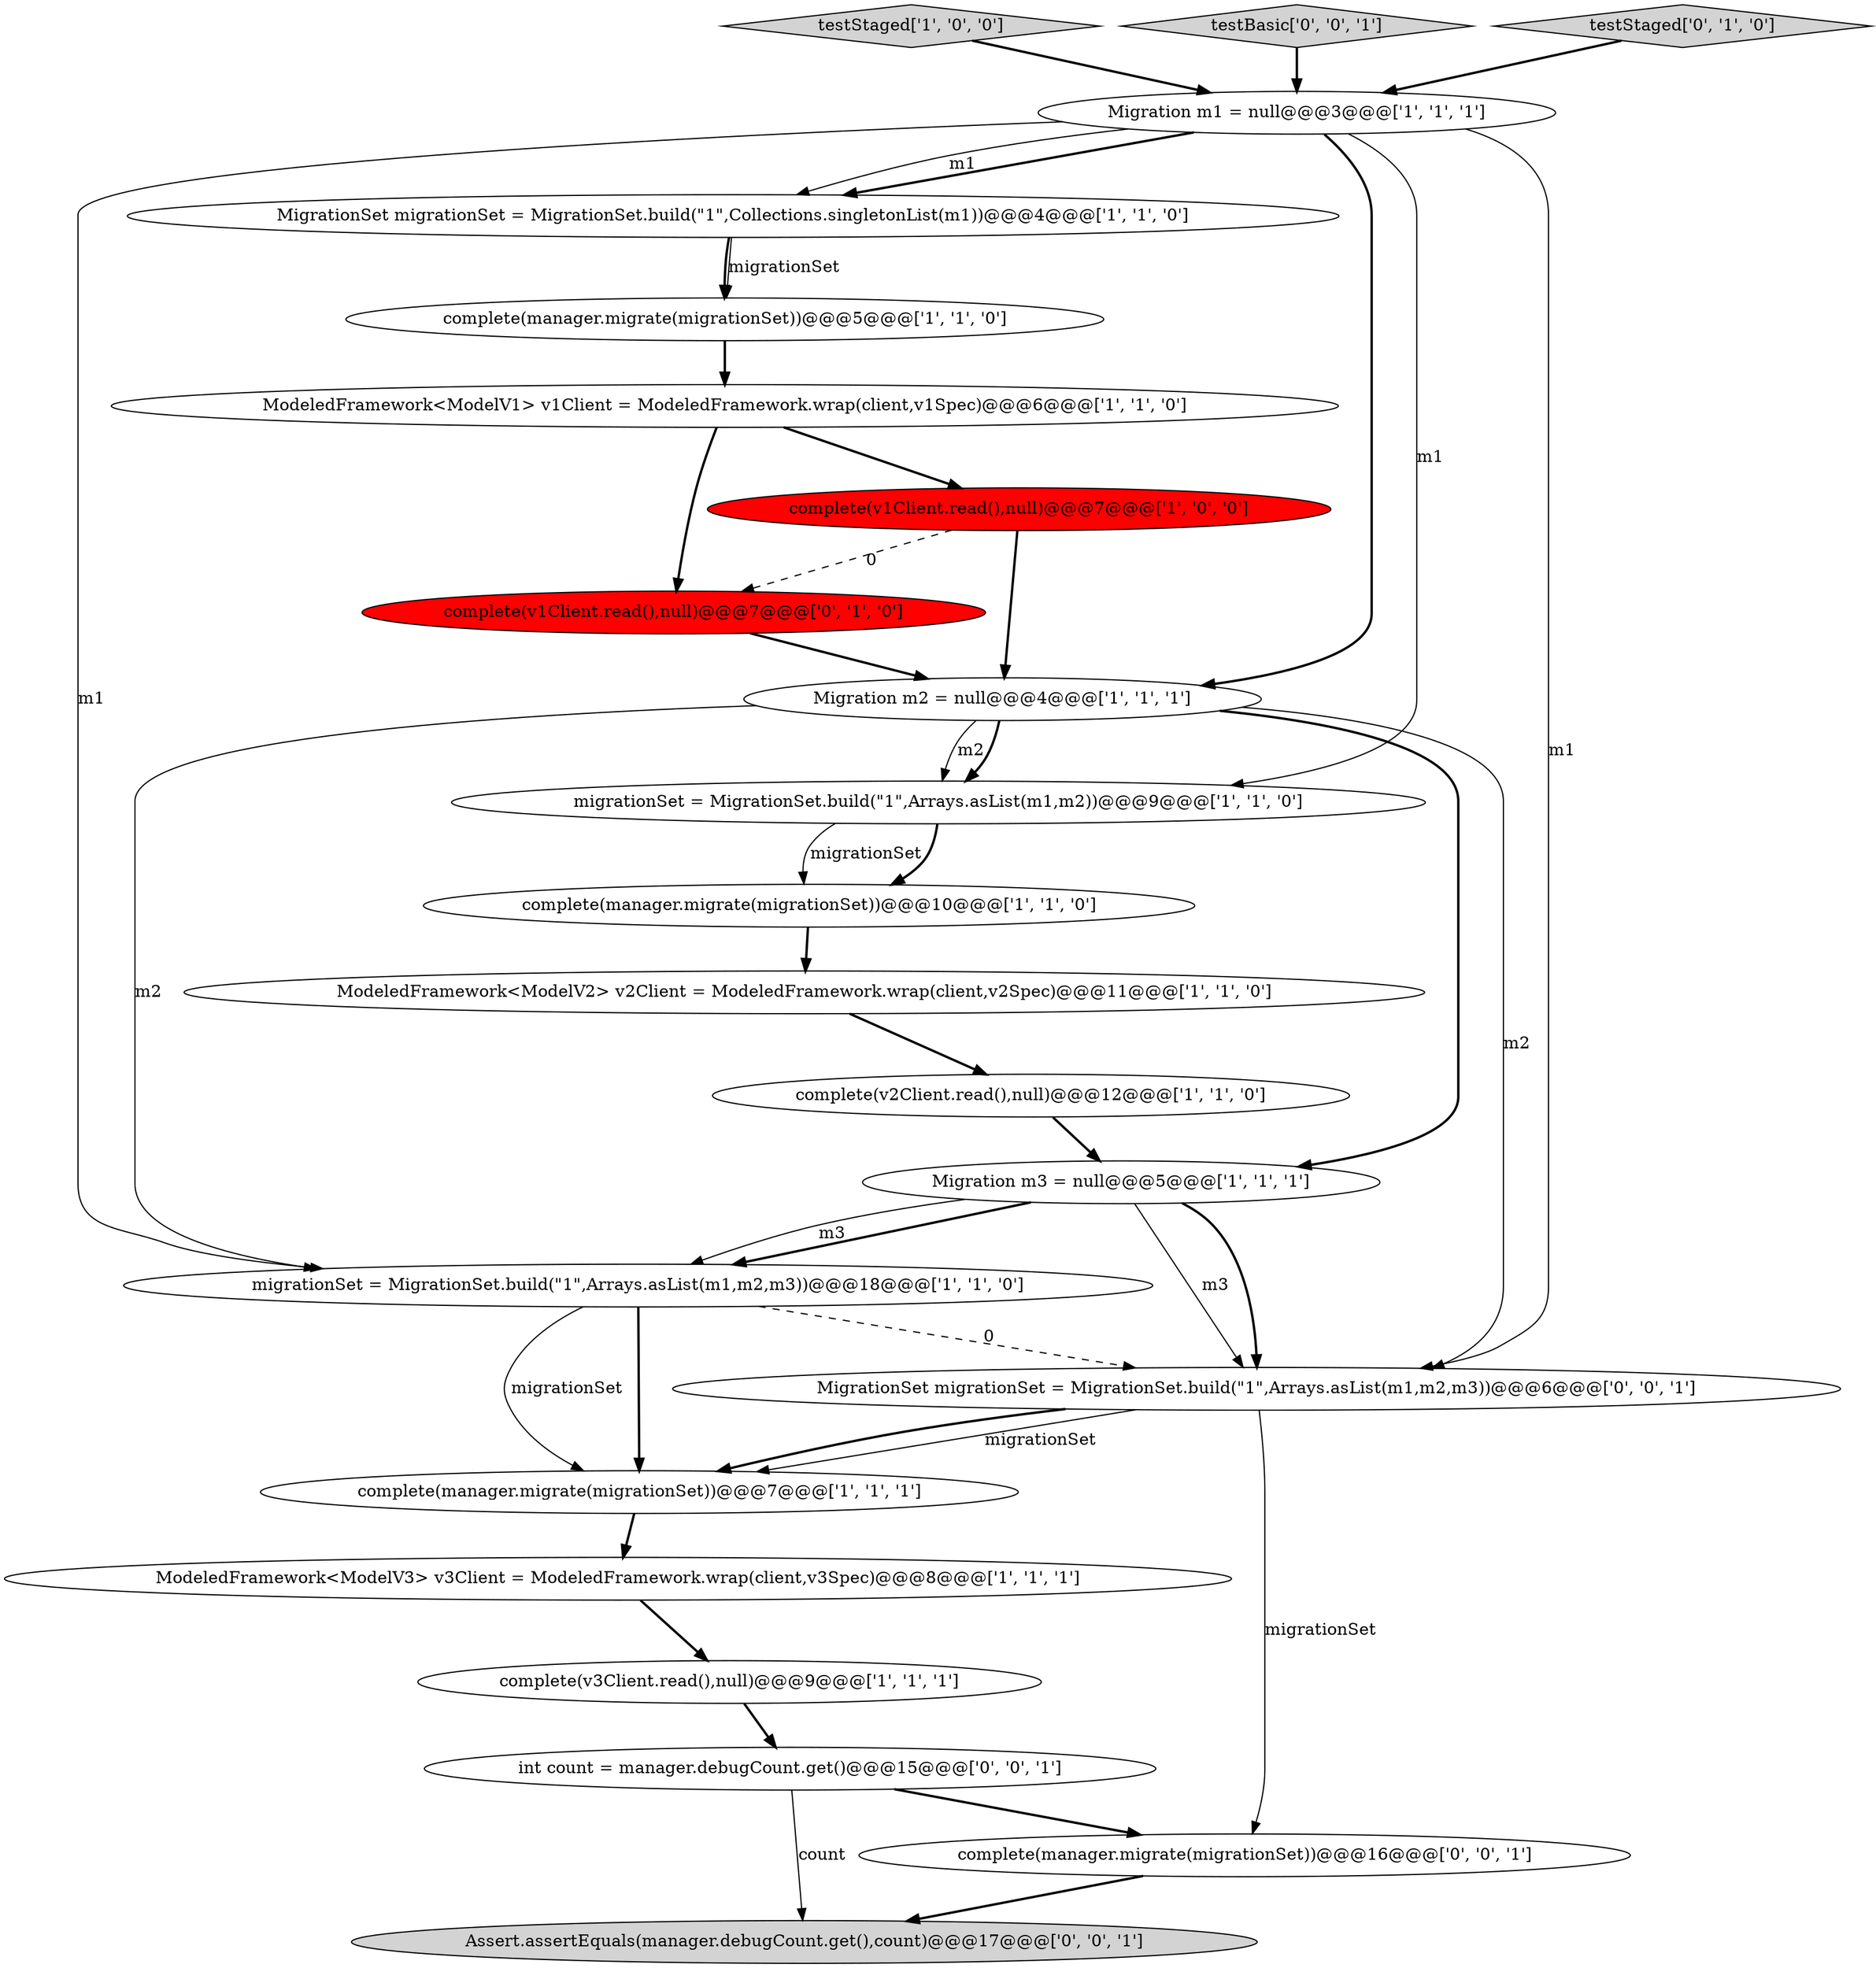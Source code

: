 digraph {
17 [style = filled, label = "complete(v1Client.read(),null)@@@7@@@['0', '1', '0']", fillcolor = red, shape = ellipse image = "AAA1AAABBB2BBB"];
14 [style = filled, label = "complete(v1Client.read(),null)@@@7@@@['1', '0', '0']", fillcolor = red, shape = ellipse image = "AAA1AAABBB1BBB"];
22 [style = filled, label = "int count = manager.debugCount.get()@@@15@@@['0', '0', '1']", fillcolor = white, shape = ellipse image = "AAA0AAABBB3BBB"];
4 [style = filled, label = "complete(manager.migrate(migrationSet))@@@10@@@['1', '1', '0']", fillcolor = white, shape = ellipse image = "AAA0AAABBB1BBB"];
1 [style = filled, label = "Migration m3 = null@@@5@@@['1', '1', '1']", fillcolor = white, shape = ellipse image = "AAA0AAABBB1BBB"];
10 [style = filled, label = "Migration m2 = null@@@4@@@['1', '1', '1']", fillcolor = white, shape = ellipse image = "AAA0AAABBB1BBB"];
11 [style = filled, label = "complete(manager.migrate(migrationSet))@@@7@@@['1', '1', '1']", fillcolor = white, shape = ellipse image = "AAA0AAABBB1BBB"];
5 [style = filled, label = "migrationSet = MigrationSet.build(\"1\",Arrays.asList(m1,m2))@@@9@@@['1', '1', '0']", fillcolor = white, shape = ellipse image = "AAA0AAABBB1BBB"];
8 [style = filled, label = "migrationSet = MigrationSet.build(\"1\",Arrays.asList(m1,m2,m3))@@@18@@@['1', '1', '0']", fillcolor = white, shape = ellipse image = "AAA0AAABBB1BBB"];
3 [style = filled, label = "testStaged['1', '0', '0']", fillcolor = lightgray, shape = diamond image = "AAA0AAABBB1BBB"];
7 [style = filled, label = "ModeledFramework<ModelV3> v3Client = ModeledFramework.wrap(client,v3Spec)@@@8@@@['1', '1', '1']", fillcolor = white, shape = ellipse image = "AAA0AAABBB1BBB"];
13 [style = filled, label = "complete(v2Client.read(),null)@@@12@@@['1', '1', '0']", fillcolor = white, shape = ellipse image = "AAA0AAABBB1BBB"];
12 [style = filled, label = "ModeledFramework<ModelV1> v1Client = ModeledFramework.wrap(client,v1Spec)@@@6@@@['1', '1', '0']", fillcolor = white, shape = ellipse image = "AAA0AAABBB1BBB"];
18 [style = filled, label = "MigrationSet migrationSet = MigrationSet.build(\"1\",Arrays.asList(m1,m2,m3))@@@6@@@['0', '0', '1']", fillcolor = white, shape = ellipse image = "AAA0AAABBB3BBB"];
15 [style = filled, label = "complete(v3Client.read(),null)@@@9@@@['1', '1', '1']", fillcolor = white, shape = ellipse image = "AAA0AAABBB1BBB"];
0 [style = filled, label = "Migration m1 = null@@@3@@@['1', '1', '1']", fillcolor = white, shape = ellipse image = "AAA0AAABBB1BBB"];
19 [style = filled, label = "Assert.assertEquals(manager.debugCount.get(),count)@@@17@@@['0', '0', '1']", fillcolor = lightgray, shape = ellipse image = "AAA0AAABBB3BBB"];
21 [style = filled, label = "testBasic['0', '0', '1']", fillcolor = lightgray, shape = diamond image = "AAA0AAABBB3BBB"];
16 [style = filled, label = "testStaged['0', '1', '0']", fillcolor = lightgray, shape = diamond image = "AAA0AAABBB2BBB"];
2 [style = filled, label = "MigrationSet migrationSet = MigrationSet.build(\"1\",Collections.singletonList(m1))@@@4@@@['1', '1', '0']", fillcolor = white, shape = ellipse image = "AAA0AAABBB1BBB"];
9 [style = filled, label = "complete(manager.migrate(migrationSet))@@@5@@@['1', '1', '0']", fillcolor = white, shape = ellipse image = "AAA0AAABBB1BBB"];
6 [style = filled, label = "ModeledFramework<ModelV2> v2Client = ModeledFramework.wrap(client,v2Spec)@@@11@@@['1', '1', '0']", fillcolor = white, shape = ellipse image = "AAA0AAABBB1BBB"];
20 [style = filled, label = "complete(manager.migrate(migrationSet))@@@16@@@['0', '0', '1']", fillcolor = white, shape = ellipse image = "AAA0AAABBB3BBB"];
0->18 [style = solid, label="m1"];
17->10 [style = bold, label=""];
18->11 [style = solid, label="migrationSet"];
16->0 [style = bold, label=""];
1->8 [style = bold, label=""];
10->8 [style = solid, label="m2"];
21->0 [style = bold, label=""];
4->6 [style = bold, label=""];
10->5 [style = solid, label="m2"];
0->5 [style = solid, label="m1"];
0->2 [style = bold, label=""];
12->17 [style = bold, label=""];
18->11 [style = bold, label=""];
2->9 [style = solid, label="migrationSet"];
10->18 [style = solid, label="m2"];
14->10 [style = bold, label=""];
1->18 [style = bold, label=""];
8->11 [style = solid, label="migrationSet"];
2->9 [style = bold, label=""];
5->4 [style = solid, label="migrationSet"];
13->1 [style = bold, label=""];
3->0 [style = bold, label=""];
15->22 [style = bold, label=""];
1->18 [style = solid, label="m3"];
0->10 [style = bold, label=""];
10->5 [style = bold, label=""];
22->20 [style = bold, label=""];
6->13 [style = bold, label=""];
5->4 [style = bold, label=""];
12->14 [style = bold, label=""];
0->2 [style = solid, label="m1"];
7->15 [style = bold, label=""];
14->17 [style = dashed, label="0"];
8->18 [style = dashed, label="0"];
9->12 [style = bold, label=""];
18->20 [style = solid, label="migrationSet"];
22->19 [style = solid, label="count"];
20->19 [style = bold, label=""];
10->1 [style = bold, label=""];
8->11 [style = bold, label=""];
0->8 [style = solid, label="m1"];
11->7 [style = bold, label=""];
1->8 [style = solid, label="m3"];
}

